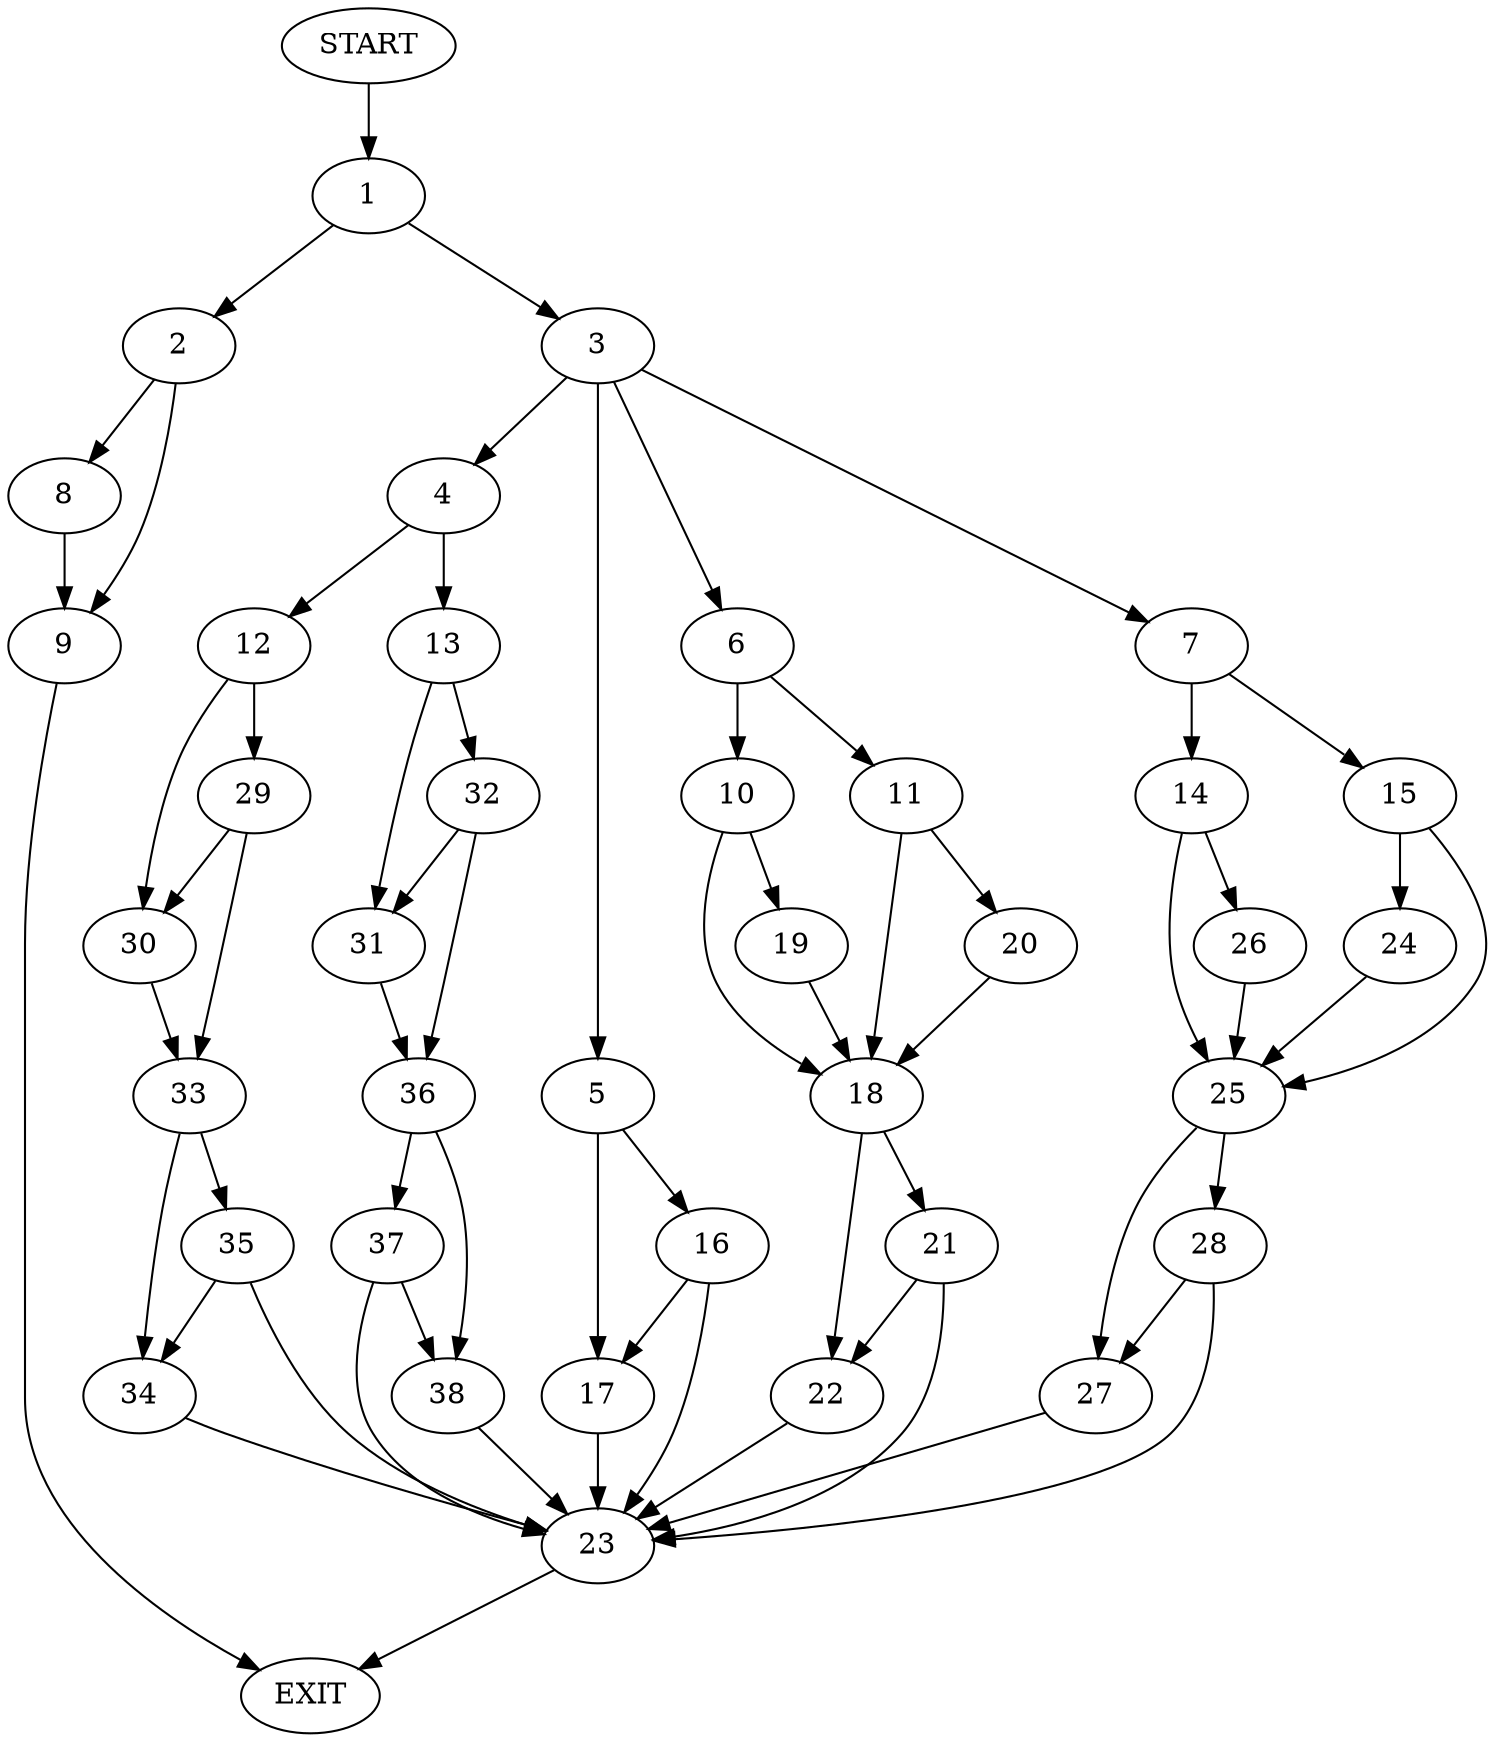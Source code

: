 digraph {
0 [label="START"]
39 [label="EXIT"]
0 -> 1
1 -> 2
1 -> 3
3 -> 4
3 -> 5
3 -> 6
3 -> 7
2 -> 8
2 -> 9
8 -> 9
9 -> 39
6 -> 10
6 -> 11
4 -> 12
4 -> 13
7 -> 14
7 -> 15
5 -> 16
5 -> 17
10 -> 18
10 -> 19
11 -> 18
11 -> 20
19 -> 18
18 -> 21
18 -> 22
20 -> 18
22 -> 23
21 -> 23
21 -> 22
23 -> 39
15 -> 24
15 -> 25
14 -> 25
14 -> 26
25 -> 27
25 -> 28
26 -> 25
24 -> 25
28 -> 27
28 -> 23
27 -> 23
16 -> 17
16 -> 23
17 -> 23
12 -> 29
12 -> 30
13 -> 31
13 -> 32
29 -> 30
29 -> 33
30 -> 33
33 -> 34
33 -> 35
35 -> 34
35 -> 23
34 -> 23
32 -> 36
32 -> 31
31 -> 36
36 -> 37
36 -> 38
37 -> 23
37 -> 38
38 -> 23
}
